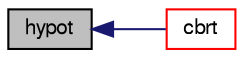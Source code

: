 digraph "hypot"
{
  bgcolor="transparent";
  edge [fontname="FreeSans",fontsize="10",labelfontname="FreeSans",labelfontsize="10"];
  node [fontname="FreeSans",fontsize="10",shape=record];
  rankdir="LR";
  Node35601 [label="hypot",height=0.2,width=0.4,color="black", fillcolor="grey75", style="filled", fontcolor="black"];
  Node35601 -> Node35602 [dir="back",color="midnightblue",fontsize="10",style="solid",fontname="FreeSans"];
  Node35602 [label="cbrt",height=0.2,width=0.4,color="red",URL="$a21124.html#aca0b7feea326c0e1e9e04078a319d019"];
}
